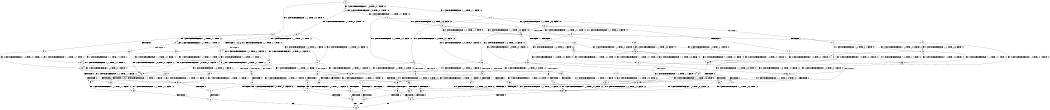 digraph BCG {
size = "7, 10.5";
center = TRUE;
node [shape = circle];
0 [peripheries = 2];
0 -> 1 [label = "EX !1 !ATOMIC_EXCH_BRANCH (1, +1, TRUE, +1, 1, FALSE) !:0:"];
0 -> 2 [label = "EX !2 !ATOMIC_EXCH_BRANCH (1, +0, TRUE, +0, 1, TRUE) !:0:"];
0 -> 3 [label = "EX !0 !ATOMIC_EXCH_BRANCH (1, +1, TRUE, +0, 3, TRUE) !:0:"];
1 -> 4 [label = "TERMINATE !1"];
1 -> 5 [label = "EX !2 !ATOMIC_EXCH_BRANCH (1, +0, TRUE, +0, 1, FALSE) !:0:"];
1 -> 6 [label = "EX !0 !ATOMIC_EXCH_BRANCH (1, +1, TRUE, +0, 3, FALSE) !:0:"];
2 -> 7 [label = "EX !1 !ATOMIC_EXCH_BRANCH (1, +1, TRUE, +1, 1, FALSE) !:0:"];
2 -> 8 [label = "EX !0 !ATOMIC_EXCH_BRANCH (1, +1, TRUE, +0, 3, TRUE) !:0:"];
2 -> 2 [label = "EX !2 !ATOMIC_EXCH_BRANCH (1, +0, TRUE, +0, 1, TRUE) !:0:"];
3 -> 9 [label = "TERMINATE !0"];
3 -> 10 [label = "EX !1 !ATOMIC_EXCH_BRANCH (1, +1, TRUE, +1, 1, TRUE) !:0:"];
3 -> 11 [label = "EX !2 !ATOMIC_EXCH_BRANCH (1, +0, TRUE, +0, 1, FALSE) !:0:"];
4 -> 12 [label = "EX !2 !ATOMIC_EXCH_BRANCH (1, +0, TRUE, +0, 1, FALSE) !:0:"];
4 -> 13 [label = "EX !0 !ATOMIC_EXCH_BRANCH (1, +1, TRUE, +0, 3, FALSE) !:0:"];
5 -> 14 [label = "TERMINATE !1"];
5 -> 15 [label = "TERMINATE !2"];
5 -> 16 [label = "EX !0 !ATOMIC_EXCH_BRANCH (1, +1, TRUE, +0, 3, TRUE) !:0:"];
6 -> 17 [label = "TERMINATE !1"];
6 -> 18 [label = "EX !2 !ATOMIC_EXCH_BRANCH (1, +0, TRUE, +0, 1, FALSE) !:0:"];
6 -> 19 [label = "EX !0 !ATOMIC_EXCH_BRANCH (1, +1, TRUE, +1, 1, TRUE) !:0:"];
7 -> 20 [label = "TERMINATE !1"];
7 -> 21 [label = "EX !0 !ATOMIC_EXCH_BRANCH (1, +1, TRUE, +0, 3, FALSE) !:0:"];
7 -> 5 [label = "EX !2 !ATOMIC_EXCH_BRANCH (1, +0, TRUE, +0, 1, FALSE) !:0:"];
8 -> 22 [label = "TERMINATE !0"];
8 -> 23 [label = "EX !1 !ATOMIC_EXCH_BRANCH (1, +1, TRUE, +1, 1, TRUE) !:0:"];
8 -> 11 [label = "EX !2 !ATOMIC_EXCH_BRANCH (1, +0, TRUE, +0, 1, FALSE) !:0:"];
9 -> 24 [label = "EX !1 !ATOMIC_EXCH_BRANCH (1, +1, TRUE, +1, 1, TRUE) !:1:"];
9 -> 25 [label = "EX !2 !ATOMIC_EXCH_BRANCH (1, +0, TRUE, +0, 1, FALSE) !:1:"];
10 -> 26 [label = "TERMINATE !0"];
10 -> 27 [label = "EX !2 !ATOMIC_EXCH_BRANCH (1, +0, TRUE, +0, 1, FALSE) !:0:"];
10 -> 10 [label = "EX !1 !ATOMIC_EXCH_BRANCH (1, +1, TRUE, +1, 1, TRUE) !:0:"];
11 -> 28 [label = "TERMINATE !2"];
11 -> 29 [label = "TERMINATE !0"];
11 -> 16 [label = "EX !1 !ATOMIC_EXCH_BRANCH (1, +1, TRUE, +1, 1, FALSE) !:0:"];
12 -> 30 [label = "TERMINATE !2"];
12 -> 31 [label = "EX !0 !ATOMIC_EXCH_BRANCH (1, +1, TRUE, +0, 3, TRUE) !:0:"];
13 -> 32 [label = "EX !2 !ATOMIC_EXCH_BRANCH (1, +0, TRUE, +0, 1, FALSE) !:0:"];
13 -> 33 [label = "EX !0 !ATOMIC_EXCH_BRANCH (1, +1, TRUE, +1, 1, TRUE) !:0:"];
14 -> 30 [label = "TERMINATE !2"];
14 -> 31 [label = "EX !0 !ATOMIC_EXCH_BRANCH (1, +1, TRUE, +0, 3, TRUE) !:0:"];
15 -> 34 [label = "TERMINATE !1"];
15 -> 35 [label = "EX !0 !ATOMIC_EXCH_BRANCH (1, +1, TRUE, +0, 3, TRUE) !:0:"];
16 -> 36 [label = "TERMINATE !1"];
16 -> 37 [label = "TERMINATE !2"];
16 -> 38 [label = "TERMINATE !0"];
17 -> 32 [label = "EX !2 !ATOMIC_EXCH_BRANCH (1, +0, TRUE, +0, 1, FALSE) !:0:"];
17 -> 33 [label = "EX !0 !ATOMIC_EXCH_BRANCH (1, +1, TRUE, +1, 1, TRUE) !:0:"];
18 -> 39 [label = "TERMINATE !1"];
18 -> 40 [label = "TERMINATE !2"];
18 -> 16 [label = "EX !0 !ATOMIC_EXCH_BRANCH (1, +1, TRUE, +1, 1, FALSE) !:0:"];
19 -> 41 [label = "TERMINATE !1"];
19 -> 42 [label = "EX !2 !ATOMIC_EXCH_BRANCH (1, +0, TRUE, +0, 1, FALSE) !:0:"];
19 -> 6 [label = "EX !0 !ATOMIC_EXCH_BRANCH (1, +1, TRUE, +0, 3, FALSE) !:0:"];
20 -> 43 [label = "EX !0 !ATOMIC_EXCH_BRANCH (1, +1, TRUE, +0, 3, FALSE) !:0:"];
20 -> 12 [label = "EX !2 !ATOMIC_EXCH_BRANCH (1, +0, TRUE, +0, 1, FALSE) !:0:"];
21 -> 44 [label = "TERMINATE !1"];
21 -> 18 [label = "EX !2 !ATOMIC_EXCH_BRANCH (1, +0, TRUE, +0, 1, FALSE) !:0:"];
21 -> 45 [label = "EX !0 !ATOMIC_EXCH_BRANCH (1, +1, TRUE, +1, 1, TRUE) !:0:"];
22 -> 46 [label = "EX !1 !ATOMIC_EXCH_BRANCH (1, +1, TRUE, +1, 1, TRUE) !:1:"];
22 -> 25 [label = "EX !2 !ATOMIC_EXCH_BRANCH (1, +0, TRUE, +0, 1, FALSE) !:1:"];
23 -> 47 [label = "TERMINATE !0"];
23 -> 27 [label = "EX !2 !ATOMIC_EXCH_BRANCH (1, +0, TRUE, +0, 1, FALSE) !:0:"];
23 -> 23 [label = "EX !1 !ATOMIC_EXCH_BRANCH (1, +1, TRUE, +1, 1, TRUE) !:0:"];
24 -> 48 [label = "EX !2 !ATOMIC_EXCH_BRANCH (1, +0, TRUE, +0, 1, FALSE) !:1:"];
24 -> 24 [label = "EX !1 !ATOMIC_EXCH_BRANCH (1, +1, TRUE, +1, 1, TRUE) !:1:"];
25 -> 49 [label = "TERMINATE !2"];
25 -> 50 [label = "EX !1 !ATOMIC_EXCH_BRANCH (1, +1, TRUE, +1, 1, FALSE) !:1:"];
26 -> 48 [label = "EX !2 !ATOMIC_EXCH_BRANCH (1, +0, TRUE, +0, 1, FALSE) !:1:"];
26 -> 24 [label = "EX !1 !ATOMIC_EXCH_BRANCH (1, +1, TRUE, +1, 1, TRUE) !:1:"];
27 -> 51 [label = "TERMINATE !2"];
27 -> 52 [label = "TERMINATE !0"];
27 -> 16 [label = "EX !1 !ATOMIC_EXCH_BRANCH (1, +1, TRUE, +1, 1, FALSE) !:0:"];
28 -> 53 [label = "TERMINATE !0"];
28 -> 35 [label = "EX !1 !ATOMIC_EXCH_BRANCH (1, +1, TRUE, +1, 1, FALSE) !:0:"];
29 -> 49 [label = "TERMINATE !2"];
29 -> 50 [label = "EX !1 !ATOMIC_EXCH_BRANCH (1, +1, TRUE, +1, 1, FALSE) !:1:"];
30 -> 54 [label = "EX !0 !ATOMIC_EXCH_BRANCH (1, +1, TRUE, +0, 3, TRUE) !:0:"];
31 -> 55 [label = "TERMINATE !2"];
31 -> 56 [label = "TERMINATE !0"];
32 -> 57 [label = "TERMINATE !2"];
32 -> 31 [label = "EX !0 !ATOMIC_EXCH_BRANCH (1, +1, TRUE, +1, 1, FALSE) !:0:"];
33 -> 58 [label = "EX !2 !ATOMIC_EXCH_BRANCH (1, +0, TRUE, +0, 1, FALSE) !:0:"];
33 -> 13 [label = "EX !0 !ATOMIC_EXCH_BRANCH (1, +1, TRUE, +0, 3, FALSE) !:0:"];
34 -> 54 [label = "EX !0 !ATOMIC_EXCH_BRANCH (1, +1, TRUE, +0, 3, TRUE) !:0:"];
35 -> 59 [label = "TERMINATE !1"];
35 -> 60 [label = "TERMINATE !0"];
36 -> 55 [label = "TERMINATE !2"];
36 -> 56 [label = "TERMINATE !0"];
37 -> 59 [label = "TERMINATE !1"];
37 -> 60 [label = "TERMINATE !0"];
38 -> 61 [label = "TERMINATE !1"];
38 -> 62 [label = "TERMINATE !2"];
39 -> 57 [label = "TERMINATE !2"];
39 -> 31 [label = "EX !0 !ATOMIC_EXCH_BRANCH (1, +1, TRUE, +1, 1, FALSE) !:0:"];
40 -> 63 [label = "TERMINATE !1"];
40 -> 35 [label = "EX !0 !ATOMIC_EXCH_BRANCH (1, +1, TRUE, +1, 1, FALSE) !:0:"];
41 -> 58 [label = "EX !2 !ATOMIC_EXCH_BRANCH (1, +0, TRUE, +0, 1, FALSE) !:0:"];
41 -> 13 [label = "EX !0 !ATOMIC_EXCH_BRANCH (1, +1, TRUE, +0, 3, FALSE) !:0:"];
42 -> 64 [label = "TERMINATE !1"];
42 -> 65 [label = "TERMINATE !2"];
42 -> 16 [label = "EX !0 !ATOMIC_EXCH_BRANCH (1, +1, TRUE, +0, 3, TRUE) !:0:"];
43 -> 32 [label = "EX !2 !ATOMIC_EXCH_BRANCH (1, +0, TRUE, +0, 1, FALSE) !:0:"];
43 -> 66 [label = "EX !0 !ATOMIC_EXCH_BRANCH (1, +1, TRUE, +1, 1, TRUE) !:0:"];
44 -> 32 [label = "EX !2 !ATOMIC_EXCH_BRANCH (1, +0, TRUE, +0, 1, FALSE) !:0:"];
44 -> 66 [label = "EX !0 !ATOMIC_EXCH_BRANCH (1, +1, TRUE, +1, 1, TRUE) !:0:"];
45 -> 67 [label = "TERMINATE !1"];
45 -> 42 [label = "EX !2 !ATOMIC_EXCH_BRANCH (1, +0, TRUE, +0, 1, FALSE) !:0:"];
45 -> 21 [label = "EX !0 !ATOMIC_EXCH_BRANCH (1, +1, TRUE, +0, 3, FALSE) !:0:"];
46 -> 48 [label = "EX !2 !ATOMIC_EXCH_BRANCH (1, +0, TRUE, +0, 1, FALSE) !:1:"];
46 -> 46 [label = "EX !1 !ATOMIC_EXCH_BRANCH (1, +1, TRUE, +1, 1, TRUE) !:1:"];
47 -> 48 [label = "EX !2 !ATOMIC_EXCH_BRANCH (1, +0, TRUE, +0, 1, FALSE) !:1:"];
47 -> 46 [label = "EX !1 !ATOMIC_EXCH_BRANCH (1, +1, TRUE, +1, 1, TRUE) !:1:"];
48 -> 68 [label = "TERMINATE !2"];
48 -> 50 [label = "EX !1 !ATOMIC_EXCH_BRANCH (1, +1, TRUE, +1, 1, FALSE) !:1:"];
49 -> 69 [label = "EX !1 !ATOMIC_EXCH_BRANCH (1, +1, TRUE, +1, 1, FALSE) !:1:"];
50 -> 61 [label = "TERMINATE !1"];
50 -> 62 [label = "TERMINATE !2"];
51 -> 70 [label = "TERMINATE !0"];
51 -> 35 [label = "EX !1 !ATOMIC_EXCH_BRANCH (1, +1, TRUE, +1, 1, FALSE) !:0:"];
52 -> 68 [label = "TERMINATE !2"];
52 -> 50 [label = "EX !1 !ATOMIC_EXCH_BRANCH (1, +1, TRUE, +1, 1, FALSE) !:1:"];
53 -> 71 [label = "EX !1 !ATOMIC_EXCH_BRANCH (1, +1, TRUE, +1, 1, FALSE) !:2:"];
54 -> 72 [label = "TERMINATE !0"];
55 -> 72 [label = "TERMINATE !0"];
56 -> 73 [label = "TERMINATE !2"];
57 -> 54 [label = "EX !0 !ATOMIC_EXCH_BRANCH (1, +1, TRUE, +1, 1, FALSE) !:0:"];
58 -> 74 [label = "TERMINATE !2"];
58 -> 31 [label = "EX !0 !ATOMIC_EXCH_BRANCH (1, +1, TRUE, +0, 3, TRUE) !:0:"];
59 -> 72 [label = "TERMINATE !0"];
60 -> 75 [label = "TERMINATE !1"];
61 -> 73 [label = "TERMINATE !2"];
62 -> 76 [label = "TERMINATE !1"];
63 -> 54 [label = "EX !0 !ATOMIC_EXCH_BRANCH (1, +1, TRUE, +1, 1, FALSE) !:0:"];
64 -> 74 [label = "TERMINATE !2"];
64 -> 31 [label = "EX !0 !ATOMIC_EXCH_BRANCH (1, +1, TRUE, +0, 3, TRUE) !:0:"];
65 -> 77 [label = "TERMINATE !1"];
65 -> 35 [label = "EX !0 !ATOMIC_EXCH_BRANCH (1, +1, TRUE, +0, 3, TRUE) !:0:"];
66 -> 58 [label = "EX !2 !ATOMIC_EXCH_BRANCH (1, +0, TRUE, +0, 1, FALSE) !:0:"];
66 -> 43 [label = "EX !0 !ATOMIC_EXCH_BRANCH (1, +1, TRUE, +0, 3, FALSE) !:0:"];
67 -> 58 [label = "EX !2 !ATOMIC_EXCH_BRANCH (1, +0, TRUE, +0, 1, FALSE) !:0:"];
67 -> 43 [label = "EX !0 !ATOMIC_EXCH_BRANCH (1, +1, TRUE, +0, 3, FALSE) !:0:"];
68 -> 69 [label = "EX !1 !ATOMIC_EXCH_BRANCH (1, +1, TRUE, +1, 1, FALSE) !:1:"];
69 -> 76 [label = "TERMINATE !1"];
70 -> 71 [label = "EX !1 !ATOMIC_EXCH_BRANCH (1, +1, TRUE, +1, 1, FALSE) !:2:"];
71 -> 75 [label = "TERMINATE !1"];
72 -> 78 [label = "exit"];
73 -> 78 [label = "exit"];
74 -> 54 [label = "EX !0 !ATOMIC_EXCH_BRANCH (1, +1, TRUE, +0, 3, TRUE) !:0:"];
75 -> 78 [label = "exit"];
76 -> 78 [label = "exit"];
77 -> 54 [label = "EX !0 !ATOMIC_EXCH_BRANCH (1, +1, TRUE, +0, 3, TRUE) !:0:"];
}
